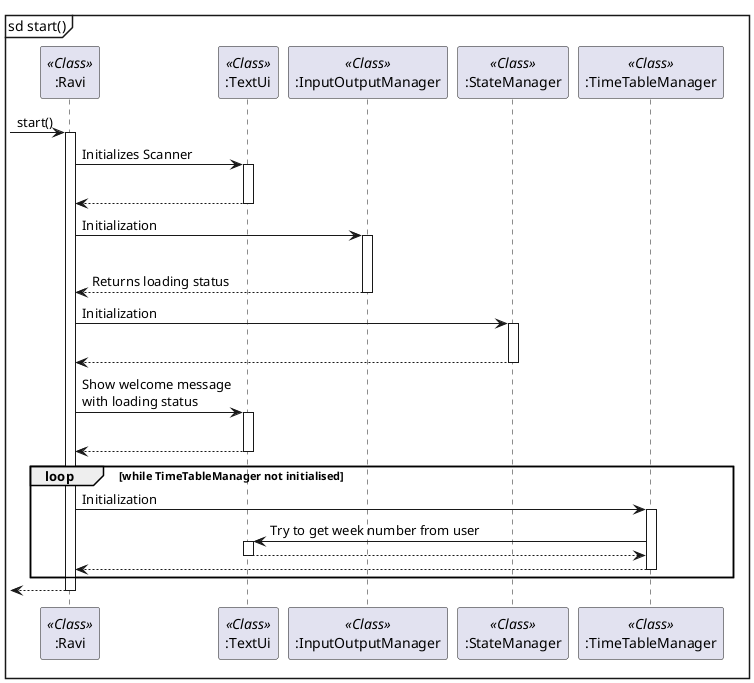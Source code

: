 @startuml
mainframe sd start()

participant ":Ravi" as Ravi << Class >>
participant ":TextUi" as Ui << Class >>
participant ":InputOutputManager" as IO << Class >>
participant ":StateManager" as State << Class >>
participant ":TimeTableManager" as TT << Class >>

-> Ravi ++ : start()

Ravi -> Ui ++ : Initializes Scanner
|||
return

Ravi -> IO ++ : Initialization
|||
return Returns loading status

Ravi -> State ++ : Initialization
|||
return

Ravi -> Ui ++ : Show welcome message\nwith loading status
|||
return

loop while TimeTableManager not initialised
    Ravi -> TT ++ : Initialization
        TT -> Ui ++ : Try to get week number from user
        return
    return
end loop

return

@enduml